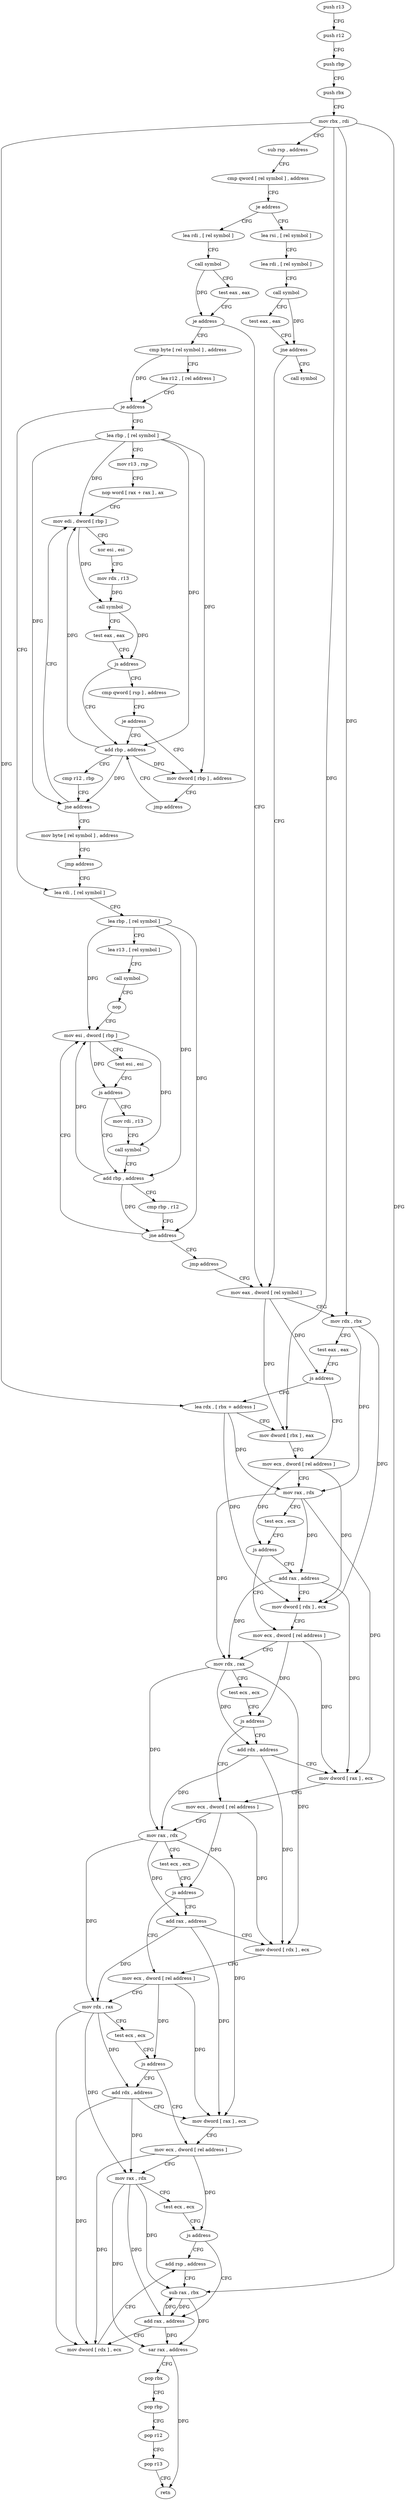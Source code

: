 digraph "func" {
"183008" [label = "push r13" ]
"183010" [label = "push r12" ]
"183012" [label = "push rbp" ]
"183013" [label = "push rbx" ]
"183014" [label = "mov rbx , rdi" ]
"183017" [label = "sub rsp , address" ]
"183024" [label = "cmp qword [ rel symbol ] , address" ]
"183032" [label = "je address" ]
"183200" [label = "lea rdi , [ rel symbol ]" ]
"183038" [label = "lea rsi , [ rel symbol ]" ]
"183207" [label = "call symbol" ]
"183212" [label = "test eax , eax" ]
"183214" [label = "je address" ]
"183065" [label = "mov eax , dword [ rel symbol ]" ]
"183220" [label = "cmp byte [ rel symbol ] , address" ]
"183045" [label = "lea rdi , [ rel symbol ]" ]
"183052" [label = "call symbol" ]
"183057" [label = "test eax , eax" ]
"183059" [label = "jne address" ]
"183363" [label = "call symbol" ]
"183071" [label = "mov rdx , rbx" ]
"183074" [label = "test eax , eax" ]
"183076" [label = "js address" ]
"183084" [label = "mov ecx , dword [ rel address ]" ]
"183078" [label = "lea rdx , [ rbx + address ]" ]
"183227" [label = "lea r12 , [ rel address ]" ]
"183234" [label = "je address" ]
"183296" [label = "lea rbp , [ rel symbol ]" ]
"183236" [label = "lea rdi , [ rel symbol ]" ]
"183090" [label = "mov rax , rdx" ]
"183093" [label = "test ecx , ecx" ]
"183095" [label = "js address" ]
"183103" [label = "mov ecx , dword [ rel address ]" ]
"183097" [label = "add rax , address" ]
"183082" [label = "mov dword [ rbx ] , eax" ]
"183303" [label = "mov r13 , rsp" ]
"183306" [label = "nop word [ rax + rax ] , ax" ]
"183312" [label = "mov edi , dword [ rbp ]" ]
"183243" [label = "lea rbp , [ rel symbol ]" ]
"183250" [label = "lea r13 , [ rel symbol ]" ]
"183257" [label = "call symbol" ]
"183262" [label = "nop" ]
"183264" [label = "mov esi , dword [ rbp ]" ]
"183109" [label = "mov rdx , rax" ]
"183112" [label = "test ecx , ecx" ]
"183114" [label = "js address" ]
"183122" [label = "mov ecx , dword [ rel address ]" ]
"183116" [label = "add rdx , address" ]
"183101" [label = "mov dword [ rdx ] , ecx" ]
"183336" [label = "add rbp , address" ]
"183340" [label = "cmp r12 , rbp" ]
"183343" [label = "jne address" ]
"183345" [label = "mov byte [ rel symbol ] , address" ]
"183329" [label = "cmp qword [ rsp ] , address" ]
"183334" [label = "je address" ]
"183354" [label = "mov dword [ rbp ] , address" ]
"183279" [label = "add rbp , address" ]
"183283" [label = "cmp rbp , r12" ]
"183286" [label = "jne address" ]
"183288" [label = "jmp address" ]
"183271" [label = "mov rdi , r13" ]
"183274" [label = "call symbol" ]
"183128" [label = "mov rax , rdx" ]
"183131" [label = "test ecx , ecx" ]
"183133" [label = "js address" ]
"183141" [label = "mov ecx , dword [ rel address ]" ]
"183135" [label = "add rax , address" ]
"183120" [label = "mov dword [ rax ] , ecx" ]
"183315" [label = "xor esi , esi" ]
"183317" [label = "mov rdx , r13" ]
"183320" [label = "call symbol" ]
"183325" [label = "test eax , eax" ]
"183327" [label = "js address" ]
"183352" [label = "jmp address" ]
"183361" [label = "jmp address" ]
"183267" [label = "test esi , esi" ]
"183269" [label = "js address" ]
"183147" [label = "mov rdx , rax" ]
"183150" [label = "test ecx , ecx" ]
"183152" [label = "js address" ]
"183160" [label = "mov ecx , dword [ rel address ]" ]
"183154" [label = "add rdx , address" ]
"183139" [label = "mov dword [ rdx ] , ecx" ]
"183166" [label = "mov rax , rdx" ]
"183169" [label = "test ecx , ecx" ]
"183171" [label = "js address" ]
"183179" [label = "add rsp , address" ]
"183173" [label = "add rax , address" ]
"183158" [label = "mov dword [ rax ] , ecx" ]
"183186" [label = "sub rax , rbx" ]
"183189" [label = "sar rax , address" ]
"183193" [label = "pop rbx" ]
"183194" [label = "pop rbp" ]
"183195" [label = "pop r12" ]
"183197" [label = "pop r13" ]
"183199" [label = "retn" ]
"183177" [label = "mov dword [ rdx ] , ecx" ]
"183008" -> "183010" [ label = "CFG" ]
"183010" -> "183012" [ label = "CFG" ]
"183012" -> "183013" [ label = "CFG" ]
"183013" -> "183014" [ label = "CFG" ]
"183014" -> "183017" [ label = "CFG" ]
"183014" -> "183071" [ label = "DFG" ]
"183014" -> "183078" [ label = "DFG" ]
"183014" -> "183082" [ label = "DFG" ]
"183014" -> "183186" [ label = "DFG" ]
"183017" -> "183024" [ label = "CFG" ]
"183024" -> "183032" [ label = "CFG" ]
"183032" -> "183200" [ label = "CFG" ]
"183032" -> "183038" [ label = "CFG" ]
"183200" -> "183207" [ label = "CFG" ]
"183038" -> "183045" [ label = "CFG" ]
"183207" -> "183212" [ label = "CFG" ]
"183207" -> "183214" [ label = "DFG" ]
"183212" -> "183214" [ label = "CFG" ]
"183214" -> "183065" [ label = "CFG" ]
"183214" -> "183220" [ label = "CFG" ]
"183065" -> "183071" [ label = "CFG" ]
"183065" -> "183076" [ label = "DFG" ]
"183065" -> "183082" [ label = "DFG" ]
"183220" -> "183227" [ label = "CFG" ]
"183220" -> "183234" [ label = "DFG" ]
"183045" -> "183052" [ label = "CFG" ]
"183052" -> "183057" [ label = "CFG" ]
"183052" -> "183059" [ label = "DFG" ]
"183057" -> "183059" [ label = "CFG" ]
"183059" -> "183363" [ label = "CFG" ]
"183059" -> "183065" [ label = "CFG" ]
"183071" -> "183074" [ label = "CFG" ]
"183071" -> "183090" [ label = "DFG" ]
"183071" -> "183101" [ label = "DFG" ]
"183074" -> "183076" [ label = "CFG" ]
"183076" -> "183084" [ label = "CFG" ]
"183076" -> "183078" [ label = "CFG" ]
"183084" -> "183090" [ label = "CFG" ]
"183084" -> "183095" [ label = "DFG" ]
"183084" -> "183101" [ label = "DFG" ]
"183078" -> "183082" [ label = "CFG" ]
"183078" -> "183090" [ label = "DFG" ]
"183078" -> "183101" [ label = "DFG" ]
"183227" -> "183234" [ label = "CFG" ]
"183234" -> "183296" [ label = "CFG" ]
"183234" -> "183236" [ label = "CFG" ]
"183296" -> "183303" [ label = "CFG" ]
"183296" -> "183312" [ label = "DFG" ]
"183296" -> "183336" [ label = "DFG" ]
"183296" -> "183343" [ label = "DFG" ]
"183296" -> "183354" [ label = "DFG" ]
"183236" -> "183243" [ label = "CFG" ]
"183090" -> "183093" [ label = "CFG" ]
"183090" -> "183109" [ label = "DFG" ]
"183090" -> "183097" [ label = "DFG" ]
"183090" -> "183120" [ label = "DFG" ]
"183093" -> "183095" [ label = "CFG" ]
"183095" -> "183103" [ label = "CFG" ]
"183095" -> "183097" [ label = "CFG" ]
"183103" -> "183109" [ label = "CFG" ]
"183103" -> "183114" [ label = "DFG" ]
"183103" -> "183120" [ label = "DFG" ]
"183097" -> "183101" [ label = "CFG" ]
"183097" -> "183109" [ label = "DFG" ]
"183097" -> "183120" [ label = "DFG" ]
"183082" -> "183084" [ label = "CFG" ]
"183303" -> "183306" [ label = "CFG" ]
"183306" -> "183312" [ label = "CFG" ]
"183312" -> "183315" [ label = "CFG" ]
"183312" -> "183320" [ label = "DFG" ]
"183243" -> "183250" [ label = "CFG" ]
"183243" -> "183264" [ label = "DFG" ]
"183243" -> "183279" [ label = "DFG" ]
"183243" -> "183286" [ label = "DFG" ]
"183250" -> "183257" [ label = "CFG" ]
"183257" -> "183262" [ label = "CFG" ]
"183262" -> "183264" [ label = "CFG" ]
"183264" -> "183267" [ label = "CFG" ]
"183264" -> "183269" [ label = "DFG" ]
"183264" -> "183274" [ label = "DFG" ]
"183109" -> "183112" [ label = "CFG" ]
"183109" -> "183128" [ label = "DFG" ]
"183109" -> "183116" [ label = "DFG" ]
"183109" -> "183139" [ label = "DFG" ]
"183112" -> "183114" [ label = "CFG" ]
"183114" -> "183122" [ label = "CFG" ]
"183114" -> "183116" [ label = "CFG" ]
"183122" -> "183128" [ label = "CFG" ]
"183122" -> "183133" [ label = "DFG" ]
"183122" -> "183139" [ label = "DFG" ]
"183116" -> "183120" [ label = "CFG" ]
"183116" -> "183128" [ label = "DFG" ]
"183116" -> "183139" [ label = "DFG" ]
"183101" -> "183103" [ label = "CFG" ]
"183336" -> "183340" [ label = "CFG" ]
"183336" -> "183312" [ label = "DFG" ]
"183336" -> "183343" [ label = "DFG" ]
"183336" -> "183354" [ label = "DFG" ]
"183340" -> "183343" [ label = "CFG" ]
"183343" -> "183312" [ label = "CFG" ]
"183343" -> "183345" [ label = "CFG" ]
"183345" -> "183352" [ label = "CFG" ]
"183329" -> "183334" [ label = "CFG" ]
"183334" -> "183354" [ label = "CFG" ]
"183334" -> "183336" [ label = "CFG" ]
"183354" -> "183361" [ label = "CFG" ]
"183279" -> "183283" [ label = "CFG" ]
"183279" -> "183264" [ label = "DFG" ]
"183279" -> "183286" [ label = "DFG" ]
"183283" -> "183286" [ label = "CFG" ]
"183286" -> "183264" [ label = "CFG" ]
"183286" -> "183288" [ label = "CFG" ]
"183288" -> "183065" [ label = "CFG" ]
"183271" -> "183274" [ label = "CFG" ]
"183274" -> "183279" [ label = "CFG" ]
"183128" -> "183131" [ label = "CFG" ]
"183128" -> "183147" [ label = "DFG" ]
"183128" -> "183135" [ label = "DFG" ]
"183128" -> "183158" [ label = "DFG" ]
"183131" -> "183133" [ label = "CFG" ]
"183133" -> "183141" [ label = "CFG" ]
"183133" -> "183135" [ label = "CFG" ]
"183141" -> "183147" [ label = "CFG" ]
"183141" -> "183152" [ label = "DFG" ]
"183141" -> "183158" [ label = "DFG" ]
"183135" -> "183139" [ label = "CFG" ]
"183135" -> "183147" [ label = "DFG" ]
"183135" -> "183158" [ label = "DFG" ]
"183120" -> "183122" [ label = "CFG" ]
"183315" -> "183317" [ label = "CFG" ]
"183317" -> "183320" [ label = "DFG" ]
"183320" -> "183325" [ label = "CFG" ]
"183320" -> "183327" [ label = "DFG" ]
"183325" -> "183327" [ label = "CFG" ]
"183327" -> "183336" [ label = "CFG" ]
"183327" -> "183329" [ label = "CFG" ]
"183352" -> "183236" [ label = "CFG" ]
"183361" -> "183336" [ label = "CFG" ]
"183267" -> "183269" [ label = "CFG" ]
"183269" -> "183279" [ label = "CFG" ]
"183269" -> "183271" [ label = "CFG" ]
"183147" -> "183150" [ label = "CFG" ]
"183147" -> "183166" [ label = "DFG" ]
"183147" -> "183154" [ label = "DFG" ]
"183147" -> "183177" [ label = "DFG" ]
"183150" -> "183152" [ label = "CFG" ]
"183152" -> "183160" [ label = "CFG" ]
"183152" -> "183154" [ label = "CFG" ]
"183160" -> "183166" [ label = "CFG" ]
"183160" -> "183171" [ label = "DFG" ]
"183160" -> "183177" [ label = "DFG" ]
"183154" -> "183158" [ label = "CFG" ]
"183154" -> "183166" [ label = "DFG" ]
"183154" -> "183177" [ label = "DFG" ]
"183139" -> "183141" [ label = "CFG" ]
"183166" -> "183169" [ label = "CFG" ]
"183166" -> "183186" [ label = "DFG" ]
"183166" -> "183189" [ label = "DFG" ]
"183166" -> "183173" [ label = "DFG" ]
"183169" -> "183171" [ label = "CFG" ]
"183171" -> "183179" [ label = "CFG" ]
"183171" -> "183173" [ label = "CFG" ]
"183179" -> "183186" [ label = "CFG" ]
"183173" -> "183177" [ label = "CFG" ]
"183173" -> "183189" [ label = "DFG" ]
"183173" -> "183186" [ label = "DFG" ]
"183158" -> "183160" [ label = "CFG" ]
"183186" -> "183189" [ label = "DFG" ]
"183186" -> "183173" [ label = "DFG" ]
"183189" -> "183193" [ label = "CFG" ]
"183189" -> "183199" [ label = "DFG" ]
"183193" -> "183194" [ label = "CFG" ]
"183194" -> "183195" [ label = "CFG" ]
"183195" -> "183197" [ label = "CFG" ]
"183197" -> "183199" [ label = "CFG" ]
"183177" -> "183179" [ label = "CFG" ]
}

